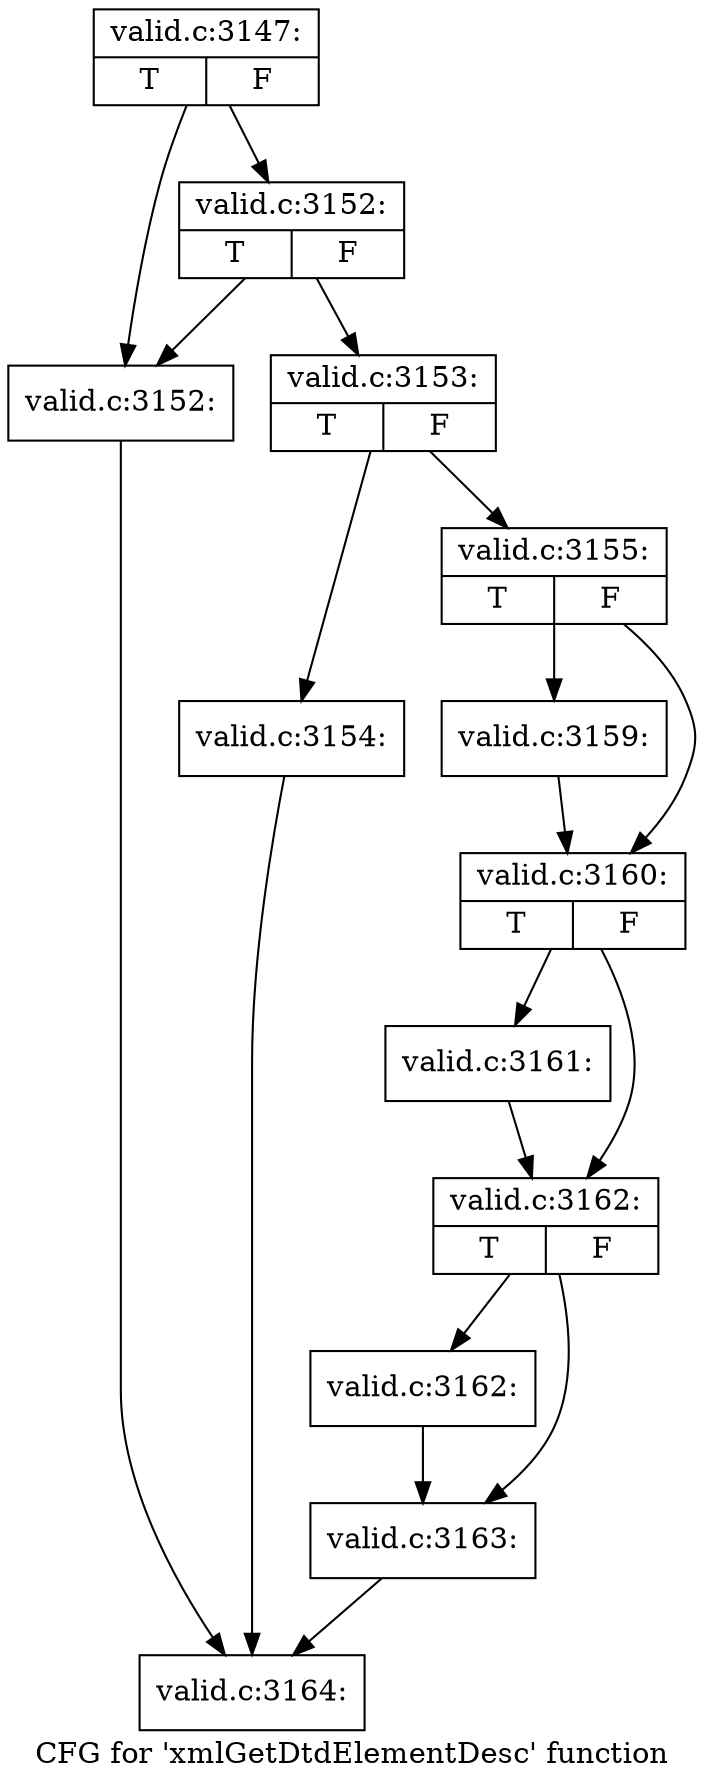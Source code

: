 digraph "CFG for 'xmlGetDtdElementDesc' function" {
	label="CFG for 'xmlGetDtdElementDesc' function";

	Node0x50329a0 [shape=record,label="{valid.c:3147:|{<s0>T|<s1>F}}"];
	Node0x50329a0 -> Node0x5034180;
	Node0x50329a0 -> Node0x5034220;
	Node0x5034220 [shape=record,label="{valid.c:3152:|{<s0>T|<s1>F}}"];
	Node0x5034220 -> Node0x5034180;
	Node0x5034220 -> Node0x50341d0;
	Node0x5034180 [shape=record,label="{valid.c:3152:}"];
	Node0x5034180 -> Node0x5032cd0;
	Node0x50341d0 [shape=record,label="{valid.c:3153:|{<s0>T|<s1>F}}"];
	Node0x50341d0 -> Node0x50348e0;
	Node0x50341d0 -> Node0x5034930;
	Node0x50348e0 [shape=record,label="{valid.c:3154:}"];
	Node0x50348e0 -> Node0x5032cd0;
	Node0x5034930 [shape=record,label="{valid.c:3155:|{<s0>T|<s1>F}}"];
	Node0x5034930 -> Node0x50354b0;
	Node0x5034930 -> Node0x5035500;
	Node0x50354b0 [shape=record,label="{valid.c:3159:}"];
	Node0x50354b0 -> Node0x5035500;
	Node0x5035500 [shape=record,label="{valid.c:3160:|{<s0>T|<s1>F}}"];
	Node0x5035500 -> Node0x5035dd0;
	Node0x5035500 -> Node0x5035e20;
	Node0x5035dd0 [shape=record,label="{valid.c:3161:}"];
	Node0x5035dd0 -> Node0x5035e20;
	Node0x5035e20 [shape=record,label="{valid.c:3162:|{<s0>T|<s1>F}}"];
	Node0x5035e20 -> Node0x5036350;
	Node0x5035e20 -> Node0x50363a0;
	Node0x5036350 [shape=record,label="{valid.c:3162:}"];
	Node0x5036350 -> Node0x50363a0;
	Node0x50363a0 [shape=record,label="{valid.c:3163:}"];
	Node0x50363a0 -> Node0x5032cd0;
	Node0x5032cd0 [shape=record,label="{valid.c:3164:}"];
}
